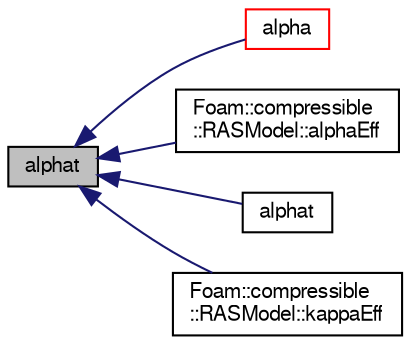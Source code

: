 digraph "alphat"
{
  bgcolor="transparent";
  edge [fontname="FreeSans",fontsize="10",labelfontname="FreeSans",labelfontsize="10"];
  node [fontname="FreeSans",fontsize="10",shape=record];
  rankdir="LR";
  Node805 [label="alphat",height=0.2,width=0.4,color="black", fillcolor="grey75", style="filled", fontcolor="black"];
  Node805 -> Node806 [dir="back",color="midnightblue",fontsize="10",style="solid",fontname="FreeSans"];
  Node806 [label="alpha",height=0.2,width=0.4,color="red",URL="$a30818.html#abac719d171915a1f65d16bb812737380",tooltip="Return the laminar thermal conductivity. "];
  Node805 -> Node816 [dir="back",color="midnightblue",fontsize="10",style="solid",fontname="FreeSans"];
  Node816 [label="Foam::compressible\l::RASModel::alphaEff",height=0.2,width=0.4,color="black",URL="$a30758.html#acdaf73865da99710a39b895f8c10b339",tooltip="Return the effective turbulent thermal diffusivity. "];
  Node805 -> Node817 [dir="back",color="midnightblue",fontsize="10",style="solid",fontname="FreeSans"];
  Node817 [label="alphat",height=0.2,width=0.4,color="black",URL="$a30818.html#a7385447c8d05dcced28217700b31b1eb",tooltip="Return the turbulence thermal diffusivity for a patch. "];
  Node805 -> Node818 [dir="back",color="midnightblue",fontsize="10",style="solid",fontname="FreeSans"];
  Node818 [label="Foam::compressible\l::RASModel::kappaEff",height=0.2,width=0.4,color="black",URL="$a30758.html#ada88bb55eb3b72b0a8a68cdd009e2551",tooltip="Return the effective turbulent temperature diffusivity. "];
}
